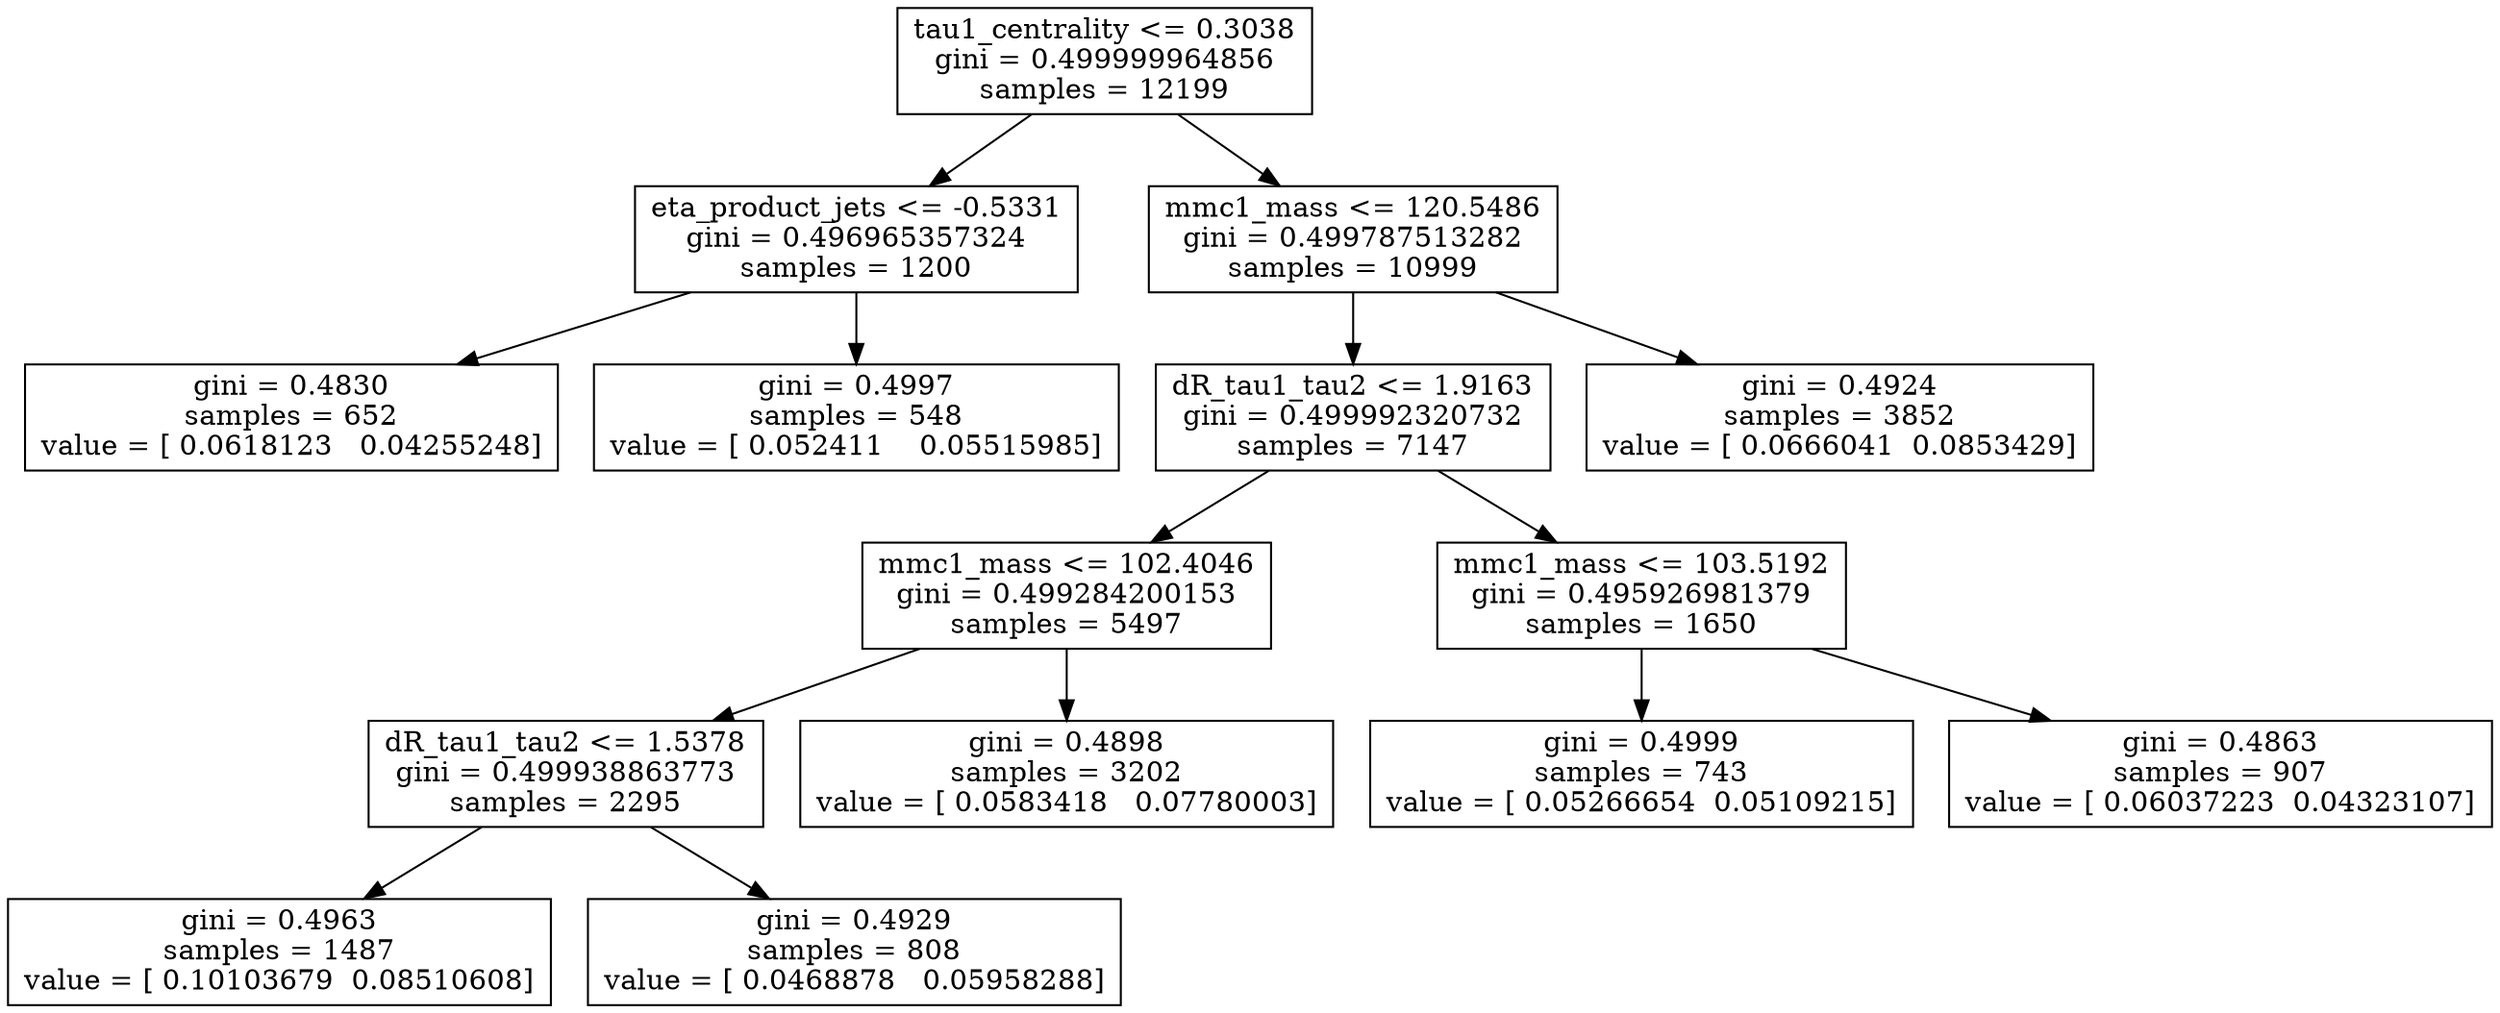 digraph Tree {
0 [label="tau1_centrality <= 0.3038\ngini = 0.499999964856\nsamples = 12199", shape="box"] ;
1 [label="eta_product_jets <= -0.5331\ngini = 0.496965357324\nsamples = 1200", shape="box"] ;
0 -> 1 ;
2 [label="gini = 0.4830\nsamples = 652\nvalue = [ 0.0618123   0.04255248]", shape="box"] ;
1 -> 2 ;
3 [label="gini = 0.4997\nsamples = 548\nvalue = [ 0.052411    0.05515985]", shape="box"] ;
1 -> 3 ;
4 [label="mmc1_mass <= 120.5486\ngini = 0.499787513282\nsamples = 10999", shape="box"] ;
0 -> 4 ;
5 [label="dR_tau1_tau2 <= 1.9163\ngini = 0.499992320732\nsamples = 7147", shape="box"] ;
4 -> 5 ;
6 [label="mmc1_mass <= 102.4046\ngini = 0.499284200153\nsamples = 5497", shape="box"] ;
5 -> 6 ;
7 [label="dR_tau1_tau2 <= 1.5378\ngini = 0.499938863773\nsamples = 2295", shape="box"] ;
6 -> 7 ;
8 [label="gini = 0.4963\nsamples = 1487\nvalue = [ 0.10103679  0.08510608]", shape="box"] ;
7 -> 8 ;
9 [label="gini = 0.4929\nsamples = 808\nvalue = [ 0.0468878   0.05958288]", shape="box"] ;
7 -> 9 ;
10 [label="gini = 0.4898\nsamples = 3202\nvalue = [ 0.0583418   0.07780003]", shape="box"] ;
6 -> 10 ;
11 [label="mmc1_mass <= 103.5192\ngini = 0.495926981379\nsamples = 1650", shape="box"] ;
5 -> 11 ;
12 [label="gini = 0.4999\nsamples = 743\nvalue = [ 0.05266654  0.05109215]", shape="box"] ;
11 -> 12 ;
13 [label="gini = 0.4863\nsamples = 907\nvalue = [ 0.06037223  0.04323107]", shape="box"] ;
11 -> 13 ;
14 [label="gini = 0.4924\nsamples = 3852\nvalue = [ 0.0666041  0.0853429]", shape="box"] ;
4 -> 14 ;
}